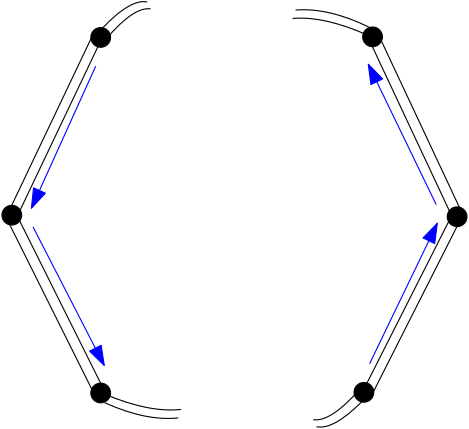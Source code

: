 <?xml version="1.0"?>
<!DOCTYPE ipe SYSTEM "ipe.dtd">
<ipe version="70218" creator="Ipe 7.2.30">
<info created="D:20240928154347" modified="D:20240928154403"/>
<ipestyle name="basic">
<symbol name="arrow/arc(spx)">
<path stroke="sym-stroke" fill="sym-stroke" pen="sym-pen">
0 0 m
-1 0.333 l
-1 -0.333 l
h
</path>
</symbol>
<symbol name="arrow/farc(spx)">
<path stroke="sym-stroke" fill="white" pen="sym-pen">
0 0 m
-1 0.333 l
-1 -0.333 l
h
</path>
</symbol>
<symbol name="arrow/ptarc(spx)">
<path stroke="sym-stroke" fill="sym-stroke" pen="sym-pen">
0 0 m
-1 0.333 l
-0.8 0 l
-1 -0.333 l
h
</path>
</symbol>
<symbol name="arrow/fptarc(spx)">
<path stroke="sym-stroke" fill="white" pen="sym-pen">
0 0 m
-1 0.333 l
-0.8 0 l
-1 -0.333 l
h
</path>
</symbol>
<symbol name="mark/circle(sx)" transformations="translations">
<path fill="sym-stroke">
0.6 0 0 0.6 0 0 e
0.4 0 0 0.4 0 0 e
</path>
</symbol>
<symbol name="mark/disk(sx)" transformations="translations">
<path fill="sym-stroke">
0.6 0 0 0.6 0 0 e
</path>
</symbol>
<symbol name="mark/fdisk(sfx)" transformations="translations">
<group>
<path fill="sym-fill">
0.5 0 0 0.5 0 0 e
</path>
<path fill="sym-stroke" fillrule="eofill">
0.6 0 0 0.6 0 0 e
0.4 0 0 0.4 0 0 e
</path>
</group>
</symbol>
<symbol name="mark/box(sx)" transformations="translations">
<path fill="sym-stroke" fillrule="eofill">
-0.6 -0.6 m
0.6 -0.6 l
0.6 0.6 l
-0.6 0.6 l
h
-0.4 -0.4 m
0.4 -0.4 l
0.4 0.4 l
-0.4 0.4 l
h
</path>
</symbol>
<symbol name="mark/square(sx)" transformations="translations">
<path fill="sym-stroke">
-0.6 -0.6 m
0.6 -0.6 l
0.6 0.6 l
-0.6 0.6 l
h
</path>
</symbol>
<symbol name="mark/fsquare(sfx)" transformations="translations">
<group>
<path fill="sym-fill">
-0.5 -0.5 m
0.5 -0.5 l
0.5 0.5 l
-0.5 0.5 l
h
</path>
<path fill="sym-stroke" fillrule="eofill">
-0.6 -0.6 m
0.6 -0.6 l
0.6 0.6 l
-0.6 0.6 l
h
-0.4 -0.4 m
0.4 -0.4 l
0.4 0.4 l
-0.4 0.4 l
h
</path>
</group>
</symbol>
<symbol name="mark/cross(sx)" transformations="translations">
<group>
<path fill="sym-stroke">
-0.43 -0.57 m
0.57 0.43 l
0.43 0.57 l
-0.57 -0.43 l
h
</path>
<path fill="sym-stroke">
-0.43 0.57 m
0.57 -0.43 l
0.43 -0.57 l
-0.57 0.43 l
h
</path>
</group>
</symbol>
<symbol name="arrow/fnormal(spx)">
<path stroke="sym-stroke" fill="white" pen="sym-pen">
0 0 m
-1 0.333 l
-1 -0.333 l
h
</path>
</symbol>
<symbol name="arrow/pointed(spx)">
<path stroke="sym-stroke" fill="sym-stroke" pen="sym-pen">
0 0 m
-1 0.333 l
-0.8 0 l
-1 -0.333 l
h
</path>
</symbol>
<symbol name="arrow/fpointed(spx)">
<path stroke="sym-stroke" fill="white" pen="sym-pen">
0 0 m
-1 0.333 l
-0.8 0 l
-1 -0.333 l
h
</path>
</symbol>
<symbol name="arrow/linear(spx)">
<path stroke="sym-stroke" pen="sym-pen">
-1 0.333 m
0 0 l
-1 -0.333 l
</path>
</symbol>
<symbol name="arrow/fdouble(spx)">
<path stroke="sym-stroke" fill="white" pen="sym-pen">
0 0 m
-1 0.333 l
-1 -0.333 l
h
-1 0 m
-2 0.333 l
-2 -0.333 l
h
</path>
</symbol>
<symbol name="arrow/double(spx)">
<path stroke="sym-stroke" fill="sym-stroke" pen="sym-pen">
0 0 m
-1 0.333 l
-1 -0.333 l
h
-1 0 m
-2 0.333 l
-2 -0.333 l
h
</path>
</symbol>
<symbol name="arrow/mid-normal(spx)">
<path stroke="sym-stroke" fill="sym-stroke" pen="sym-pen">
0.5 0 m
-0.5 0.333 l
-0.5 -0.333 l
h
</path>
</symbol>
<symbol name="arrow/mid-fnormal(spx)">
<path stroke="sym-stroke" fill="white" pen="sym-pen">
0.5 0 m
-0.5 0.333 l
-0.5 -0.333 l
h
</path>
</symbol>
<symbol name="arrow/mid-pointed(spx)">
<path stroke="sym-stroke" fill="sym-stroke" pen="sym-pen">
0.5 0 m
-0.5 0.333 l
-0.3 0 l
-0.5 -0.333 l
h
</path>
</symbol>
<symbol name="arrow/mid-fpointed(spx)">
<path stroke="sym-stroke" fill="white" pen="sym-pen">
0.5 0 m
-0.5 0.333 l
-0.3 0 l
-0.5 -0.333 l
h
</path>
</symbol>
<symbol name="arrow/mid-double(spx)">
<path stroke="sym-stroke" fill="sym-stroke" pen="sym-pen">
1 0 m
0 0.333 l
0 -0.333 l
h
0 0 m
-1 0.333 l
-1 -0.333 l
h
</path>
</symbol>
<symbol name="arrow/mid-fdouble(spx)">
<path stroke="sym-stroke" fill="white" pen="sym-pen">
1 0 m
0 0.333 l
0 -0.333 l
h
0 0 m
-1 0.333 l
-1 -0.333 l
h
</path>
</symbol>
<anglesize name="22.5 deg" value="22.5"/>
<anglesize name="30 deg" value="30"/>
<anglesize name="45 deg" value="45"/>
<anglesize name="60 deg" value="60"/>
<anglesize name="90 deg" value="90"/>
<arrowsize name="large" value="10"/>
<arrowsize name="small" value="5"/>
<arrowsize name="tiny" value="3"/>
<color name="blue" value="0 0 1"/>
<color name="brown" value="0.647 0.165 0.165"/>
<color name="darkblue" value="0 0 0.545"/>
<color name="darkcyan" value="0 0.545 0.545"/>
<color name="darkgray" value="0.663"/>
<color name="darkgreen" value="0 0.392 0"/>
<color name="darkmagenta" value="0.545 0 0.545"/>
<color name="darkorange" value="1 0.549 0"/>
<color name="darkred" value="0.545 0 0"/>
<color name="gold" value="1 0.843 0"/>
<color name="gray" value="0.745"/>
<color name="green" value="0 1 0"/>
<color name="lightblue" value="0.678 0.847 0.902"/>
<color name="lightcyan" value="0.878 1 1"/>
<color name="lightgray" value="0.827"/>
<color name="lightgreen" value="0.565 0.933 0.565"/>
<color name="lightyellow" value="1 1 0.878"/>
<color name="navy" value="0 0 0.502"/>
<color name="orange" value="1 0.647 0"/>
<color name="pink" value="1 0.753 0.796"/>
<color name="purple" value="0.627 0.125 0.941"/>
<color name="red" value="1 0 0"/>
<color name="seagreen" value="0.18 0.545 0.341"/>
<color name="turquoise" value="0.251 0.878 0.816"/>
<color name="violet" value="0.933 0.51 0.933"/>
<color name="yellow" value="1 1 0"/>
<dashstyle name="dash dot dotted" value="[4 2 1 2 1 2] 0"/>
<dashstyle name="dash dotted" value="[4 2 1 2] 0"/>
<dashstyle name="dashed" value="[4] 0"/>
<dashstyle name="dotted" value="[1 3] 0"/>
<gridsize name="10 pts (~3.5 mm)" value="10"/>
<gridsize name="14 pts (~5 mm)" value="14"/>
<gridsize name="16 pts (~6 mm)" value="16"/>
<gridsize name="20 pts (~7 mm)" value="20"/>
<gridsize name="28 pts (~10 mm)" value="28"/>
<gridsize name="32 pts (~12 mm)" value="32"/>
<gridsize name="4 pts" value="4"/>
<gridsize name="56 pts (~20 mm)" value="56"/>
<gridsize name="8 pts (~3 mm)" value="8"/>
<opacity name="10%" value="0.1"/>
<opacity name="30%" value="0.3"/>
<opacity name="50%" value="0.5"/>
<opacity name="75%" value="0.75"/>
<pen name="fat" value="1.2"/>
<pen name="heavier" value="0.8"/>
<pen name="ultrafat" value="2"/>
<symbolsize name="large" value="5"/>
<symbolsize name="small" value="2"/>
<symbolsize name="tiny" value="1.1"/>
<textsize name="Huge" value="\Huge"/>
<textsize name="LARGE" value="\LARGE"/>
<textsize name="Large" value="\Large"/>
<textsize name="footnote" value="\footnotesize"/>
<textsize name="huge" value="\huge"/>
<textsize name="large" value="\large"/>
<textsize name="script" value="\scriptsize"/>
<textsize name="small" value="\small"/>
<textsize name="tiny" value="\tiny"/>
<textstyle name="center" begin="\begin{center}" end="\end{center}"/>
<textstyle name="item" begin="\begin{itemize}\item{}" end="\end{itemize}"/>
<textstyle name="itemize" begin="\begin{itemize}" end="\end{itemize}"/>
<tiling name="falling" angle="-60" step="4" width="1"/>
<tiling name="rising" angle="30" step="4" width="1"/>
</ipestyle>
<page>
<layer name="alpha"/>
<view layers="alpha" active="alpha"/>
<path layer="alpha" matrix="1 0 0 1 -59.68 68.1929" stroke="black" fill="black">
3.54953 0 0 3.54953 155.055 731.992 e
</path>
<path matrix="1 0 0 1 -91.68 4.1929" stroke="black" fill="black">
3.54953 0 0 3.54953 155.055 731.992 e
</path>
<path matrix="1 0 0 1 -59.68 -59.8071" stroke="black" fill="black">
3.54953 0 0 3.54953 155.055 731.992 e
</path>
<path matrix="1 0 0 1 0 2.43496" stroke="black">
92.9634 799.562 m
63.1352 736.862 l
</path>
<path matrix="1 0 0 1 1.82609 -1.82613" stroke="black">
92.9634 799.562 m
63.1352 736.862 l
</path>
<path matrix="0.616347 0.787474 -0.787474 0.616347 634.282 168.13" stroke="black">
92.9634 799.562 m
63.1352 736.862 l
</path>
<path matrix="0.616347 0.787474 -0.787474 0.616347 637.325 170.565" stroke="black">
92.9634 799.562 m
63.1352 736.862 l
</path>
<path matrix="1 0 0 1 -3.65244 -5.47866" stroke="blue" arrow="normal/normal">
97.2246 795.301 m
74.0925 744.167 l
</path>
<path matrix="0.621943 0.783062 -0.783062 0.621943 633.307 161.227" stroke="blue" arrow="normal/normal">
97.2246 795.301 m
74.0925 744.167 l
</path>
<path stroke="black">
95.7027 803.214 m
106.051 814.172
112.139 812.954 c
</path>
<path matrix="0.999539 0.0693313 -0.0413402 0.997594 34.8661 -8.30268" stroke="black">
95.7027 803.214 m
106.051 814.172
112.139 812.954 c
</path>
<path stroke="black">
96.9202 671.727 m
112.747 665.03
124.314 666.248 c
</path>
<path matrix="1 0 0.164115 1 -110.35 -3.04351" stroke="black">
96.9202 671.727 m
112.747 665.03
124.314 666.248 c
</path>
<path matrix="-0.999706 0.0242646 -0.0242646 -0.999706 362.907 1400.43" stroke="black" fill="black">
3.54953 0 0 3.54953 155.055 731.992 e
</path>
<path matrix="-0.999706 0.0242646 -0.0242646 -0.999706 396.45 1463.64" stroke="black" fill="black">
3.54953 0 0 3.54953 155.055 731.992 e
</path>
<path matrix="-0.999706 0.0242646 -0.0242646 -0.999706 366.013 1528.4" stroke="black" fill="black">
3.54953 0 0 3.54953 155.055 731.992 e
</path>
<path matrix="-0.999706 0.0242646 -0.0242646 -0.999706 304.84 1467.62" stroke="black">
92.9634 799.562 m
63.1352 736.862 l
</path>
<path matrix="-0.999706 0.0242646 -0.0242646 -0.999706 303.118 1471.92" stroke="black">
92.9634 799.562 m
63.1352 736.862 l
</path>
<path matrix="-0.635273 -0.772287 0.772287 -0.635273 -333.276 1317.36" stroke="black">
92.9634 799.562 m
63.1352 736.862 l
</path>
<path matrix="-0.635273 -0.772287 0.772287 -0.635273 -336.377 1315" stroke="black">
92.9634 799.562 m
63.1352 736.862 l
</path>
<path matrix="-0.999706 0.0242646 -0.0242646 -0.999706 308.683 1475.44" stroke="blue" arrow="normal/normal">
97.2246 795.301 m
74.0925 744.167 l
</path>
<path matrix="-0.640761 -0.76774 0.76774 -0.640761 -332.134 1324.24" stroke="blue" arrow="normal/normal">
97.2246 795.301 m
74.0925 744.167 l
</path>
<path matrix="-0.999706 0.0242646 -0.0242646 -0.999706 304.899 1470.05" stroke="black">
95.7027 803.214 m
106.051 814.172
112.139 812.954 c
</path>
<path matrix="-1.00093 -0.0450575 0.0171218 -0.998303 270.245 1479.2" stroke="black">
95.7027 803.214 m
106.051 814.172
112.139 812.954 c
</path>
<path matrix="-0.999706 0.0242646 -0.0242646 -0.999706 304.899 1470.05" stroke="black">
96.9202 671.727 m
112.747 665.03
124.314 666.248 c
</path>
<path matrix="-0.999706 0.0242646 -0.188331 -0.995723 415.29 1470.42" stroke="black">
96.9202 671.727 m
112.747 665.03
124.314 666.248 c
</path>
</page>
</ipe>
